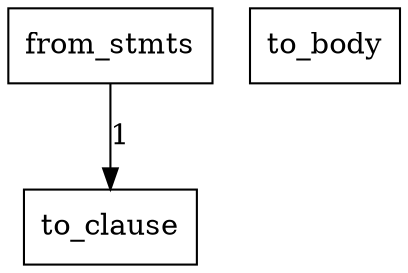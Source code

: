 digraph {
    graph [rankdir=TB
          ,bgcolor=transparent];
    node [shape=box
         ,fillcolor=white
         ,style=filled];
    0 [label=<from_stmts>];
    1 [label=<to_clause>];
    2 [label=<to_body>];
    0 -> 1 [label=1];
}